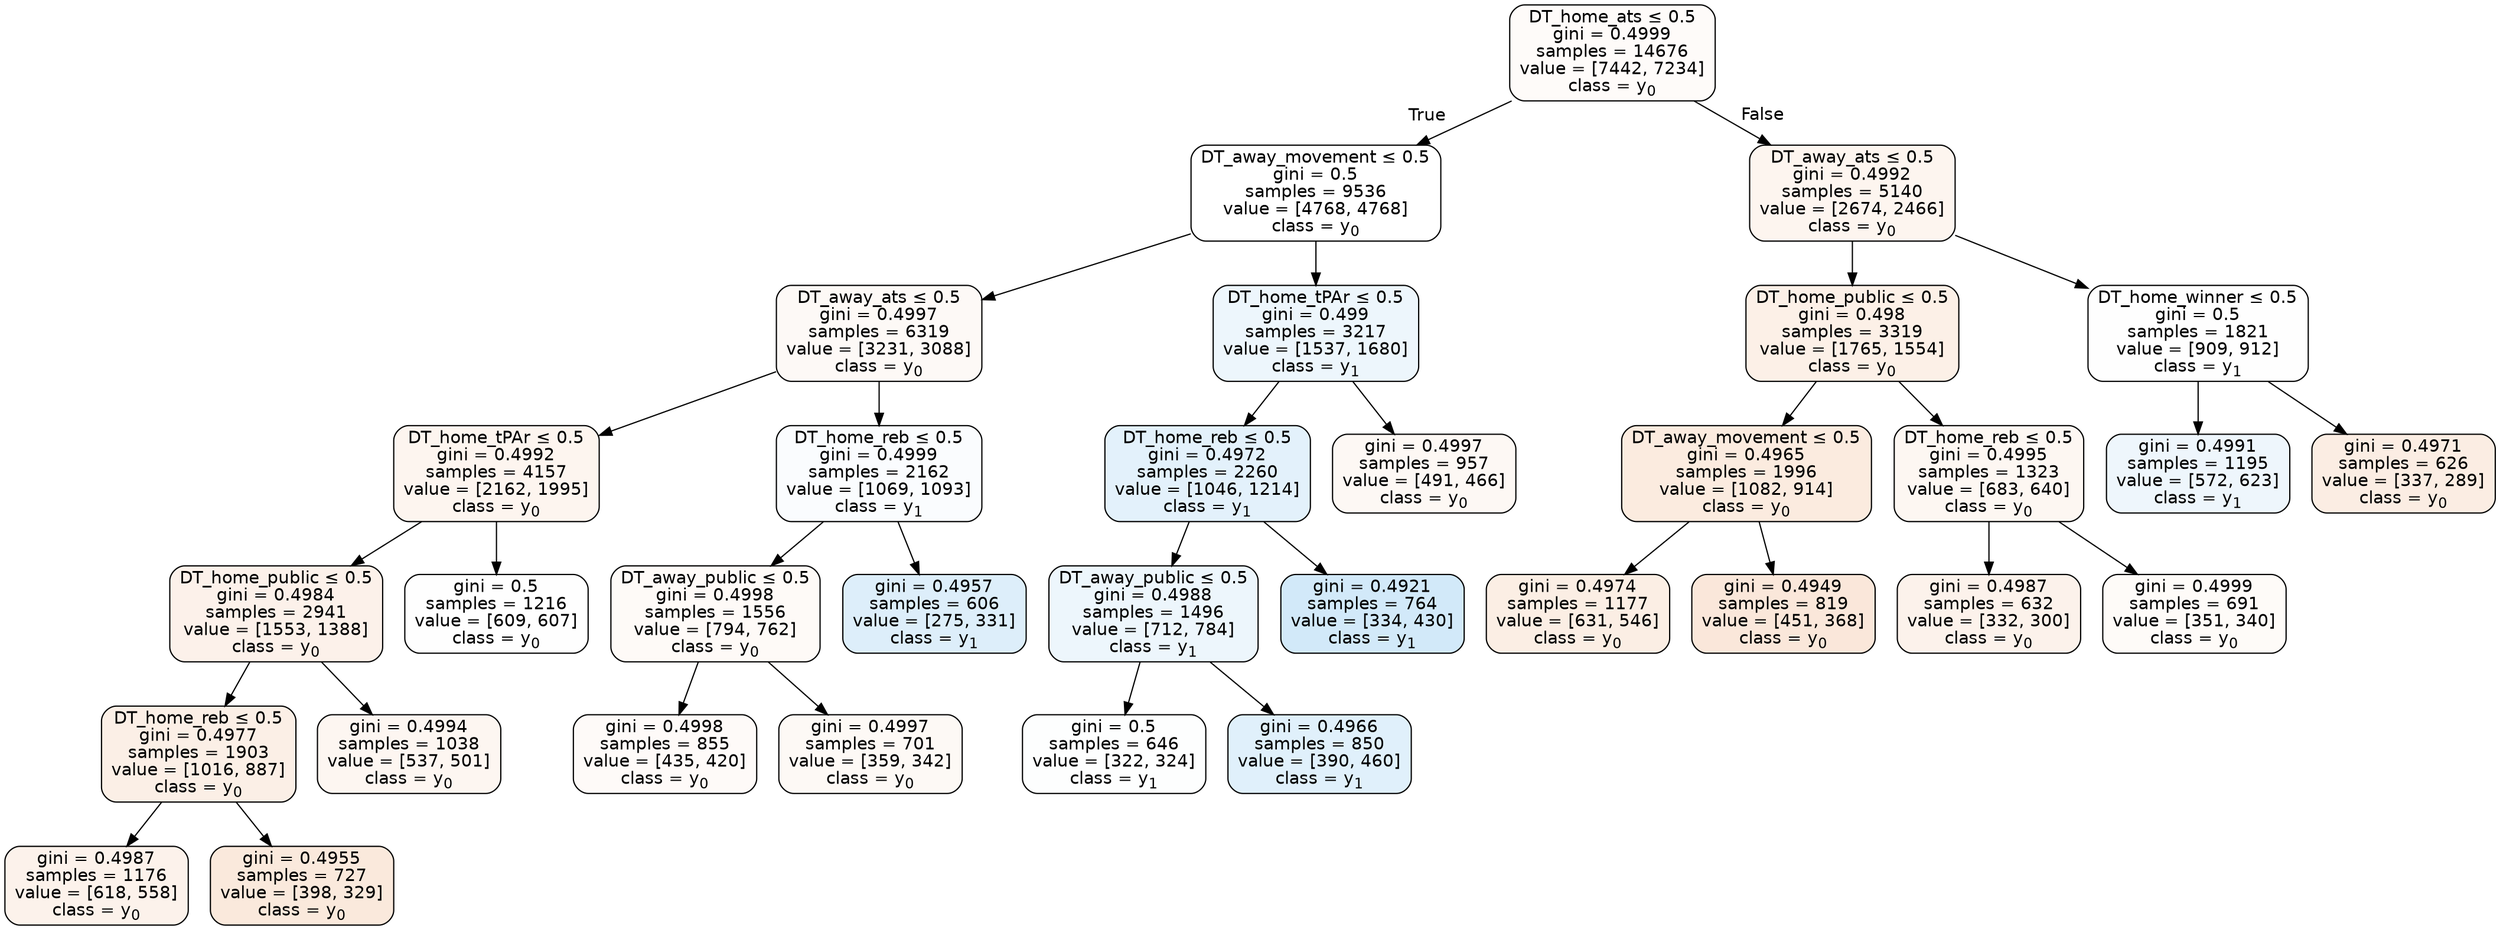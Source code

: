 digraph Tree {
node [shape=box, style="filled, rounded", color="black", fontname=helvetica] ;
edge [fontname=helvetica] ;
0 [label=<DT_home_ats &le; 0.5<br/>gini = 0.4999<br/>samples = 14676<br/>value = [7442, 7234]<br/>class = y<SUB>0</SUB>>, fillcolor="#e5813907"] ;
1 [label=<DT_away_movement &le; 0.5<br/>gini = 0.5<br/>samples = 9536<br/>value = [4768, 4768]<br/>class = y<SUB>0</SUB>>, fillcolor="#e5813900"] ;
0 -> 1 [labeldistance=2.5, labelangle=45, headlabel="True"] ;
2 [label=<DT_away_ats &le; 0.5<br/>gini = 0.4997<br/>samples = 6319<br/>value = [3231, 3088]<br/>class = y<SUB>0</SUB>>, fillcolor="#e581390b"] ;
1 -> 2 ;
3 [label=<DT_home_tPAr &le; 0.5<br/>gini = 0.4992<br/>samples = 4157<br/>value = [2162, 1995]<br/>class = y<SUB>0</SUB>>, fillcolor="#e5813914"] ;
2 -> 3 ;
4 [label=<DT_home_public &le; 0.5<br/>gini = 0.4984<br/>samples = 2941<br/>value = [1553, 1388]<br/>class = y<SUB>0</SUB>>, fillcolor="#e581391b"] ;
3 -> 4 ;
5 [label=<DT_home_reb &le; 0.5<br/>gini = 0.4977<br/>samples = 1903<br/>value = [1016, 887]<br/>class = y<SUB>0</SUB>>, fillcolor="#e5813920"] ;
4 -> 5 ;
6 [label=<gini = 0.4987<br/>samples = 1176<br/>value = [618, 558]<br/>class = y<SUB>0</SUB>>, fillcolor="#e5813919"] ;
5 -> 6 ;
7 [label=<gini = 0.4955<br/>samples = 727<br/>value = [398, 329]<br/>class = y<SUB>0</SUB>>, fillcolor="#e581392c"] ;
5 -> 7 ;
8 [label=<gini = 0.4994<br/>samples = 1038<br/>value = [537, 501]<br/>class = y<SUB>0</SUB>>, fillcolor="#e5813911"] ;
4 -> 8 ;
9 [label=<gini = 0.5<br/>samples = 1216<br/>value = [609, 607]<br/>class = y<SUB>0</SUB>>, fillcolor="#e5813901"] ;
3 -> 9 ;
10 [label=<DT_home_reb &le; 0.5<br/>gini = 0.4999<br/>samples = 2162<br/>value = [1069, 1093]<br/>class = y<SUB>1</SUB>>, fillcolor="#399de506"] ;
2 -> 10 ;
11 [label=<DT_away_public &le; 0.5<br/>gini = 0.4998<br/>samples = 1556<br/>value = [794, 762]<br/>class = y<SUB>0</SUB>>, fillcolor="#e581390a"] ;
10 -> 11 ;
12 [label=<gini = 0.4998<br/>samples = 855<br/>value = [435, 420]<br/>class = y<SUB>0</SUB>>, fillcolor="#e5813909"] ;
11 -> 12 ;
13 [label=<gini = 0.4997<br/>samples = 701<br/>value = [359, 342]<br/>class = y<SUB>0</SUB>>, fillcolor="#e581390c"] ;
11 -> 13 ;
14 [label=<gini = 0.4957<br/>samples = 606<br/>value = [275, 331]<br/>class = y<SUB>1</SUB>>, fillcolor="#399de52b"] ;
10 -> 14 ;
15 [label=<DT_home_tPAr &le; 0.5<br/>gini = 0.499<br/>samples = 3217<br/>value = [1537, 1680]<br/>class = y<SUB>1</SUB>>, fillcolor="#399de516"] ;
1 -> 15 ;
16 [label=<DT_home_reb &le; 0.5<br/>gini = 0.4972<br/>samples = 2260<br/>value = [1046, 1214]<br/>class = y<SUB>1</SUB>>, fillcolor="#399de523"] ;
15 -> 16 ;
17 [label=<DT_away_public &le; 0.5<br/>gini = 0.4988<br/>samples = 1496<br/>value = [712, 784]<br/>class = y<SUB>1</SUB>>, fillcolor="#399de517"] ;
16 -> 17 ;
18 [label=<gini = 0.5<br/>samples = 646<br/>value = [322, 324]<br/>class = y<SUB>1</SUB>>, fillcolor="#399de502"] ;
17 -> 18 ;
19 [label=<gini = 0.4966<br/>samples = 850<br/>value = [390, 460]<br/>class = y<SUB>1</SUB>>, fillcolor="#399de527"] ;
17 -> 19 ;
20 [label=<gini = 0.4921<br/>samples = 764<br/>value = [334, 430]<br/>class = y<SUB>1</SUB>>, fillcolor="#399de539"] ;
16 -> 20 ;
21 [label=<gini = 0.4997<br/>samples = 957<br/>value = [491, 466]<br/>class = y<SUB>0</SUB>>, fillcolor="#e581390d"] ;
15 -> 21 ;
22 [label=<DT_away_ats &le; 0.5<br/>gini = 0.4992<br/>samples = 5140<br/>value = [2674, 2466]<br/>class = y<SUB>0</SUB>>, fillcolor="#e5813914"] ;
0 -> 22 [labeldistance=2.5, labelangle=-45, headlabel="False"] ;
23 [label=<DT_home_public &le; 0.5<br/>gini = 0.498<br/>samples = 3319<br/>value = [1765, 1554]<br/>class = y<SUB>0</SUB>>, fillcolor="#e581391e"] ;
22 -> 23 ;
24 [label=<DT_away_movement &le; 0.5<br/>gini = 0.4965<br/>samples = 1996<br/>value = [1082, 914]<br/>class = y<SUB>0</SUB>>, fillcolor="#e5813928"] ;
23 -> 24 ;
25 [label=<gini = 0.4974<br/>samples = 1177<br/>value = [631, 546]<br/>class = y<SUB>0</SUB>>, fillcolor="#e5813922"] ;
24 -> 25 ;
26 [label=<gini = 0.4949<br/>samples = 819<br/>value = [451, 368]<br/>class = y<SUB>0</SUB>>, fillcolor="#e581392f"] ;
24 -> 26 ;
27 [label=<DT_home_reb &le; 0.5<br/>gini = 0.4995<br/>samples = 1323<br/>value = [683, 640]<br/>class = y<SUB>0</SUB>>, fillcolor="#e5813910"] ;
23 -> 27 ;
28 [label=<gini = 0.4987<br/>samples = 632<br/>value = [332, 300]<br/>class = y<SUB>0</SUB>>, fillcolor="#e5813919"] ;
27 -> 28 ;
29 [label=<gini = 0.4999<br/>samples = 691<br/>value = [351, 340]<br/>class = y<SUB>0</SUB>>, fillcolor="#e5813908"] ;
27 -> 29 ;
30 [label=<DT_home_winner &le; 0.5<br/>gini = 0.5<br/>samples = 1821<br/>value = [909, 912]<br/>class = y<SUB>1</SUB>>, fillcolor="#399de501"] ;
22 -> 30 ;
31 [label=<gini = 0.4991<br/>samples = 1195<br/>value = [572, 623]<br/>class = y<SUB>1</SUB>>, fillcolor="#399de515"] ;
30 -> 31 ;
32 [label=<gini = 0.4971<br/>samples = 626<br/>value = [337, 289]<br/>class = y<SUB>0</SUB>>, fillcolor="#e5813924"] ;
30 -> 32 ;
}